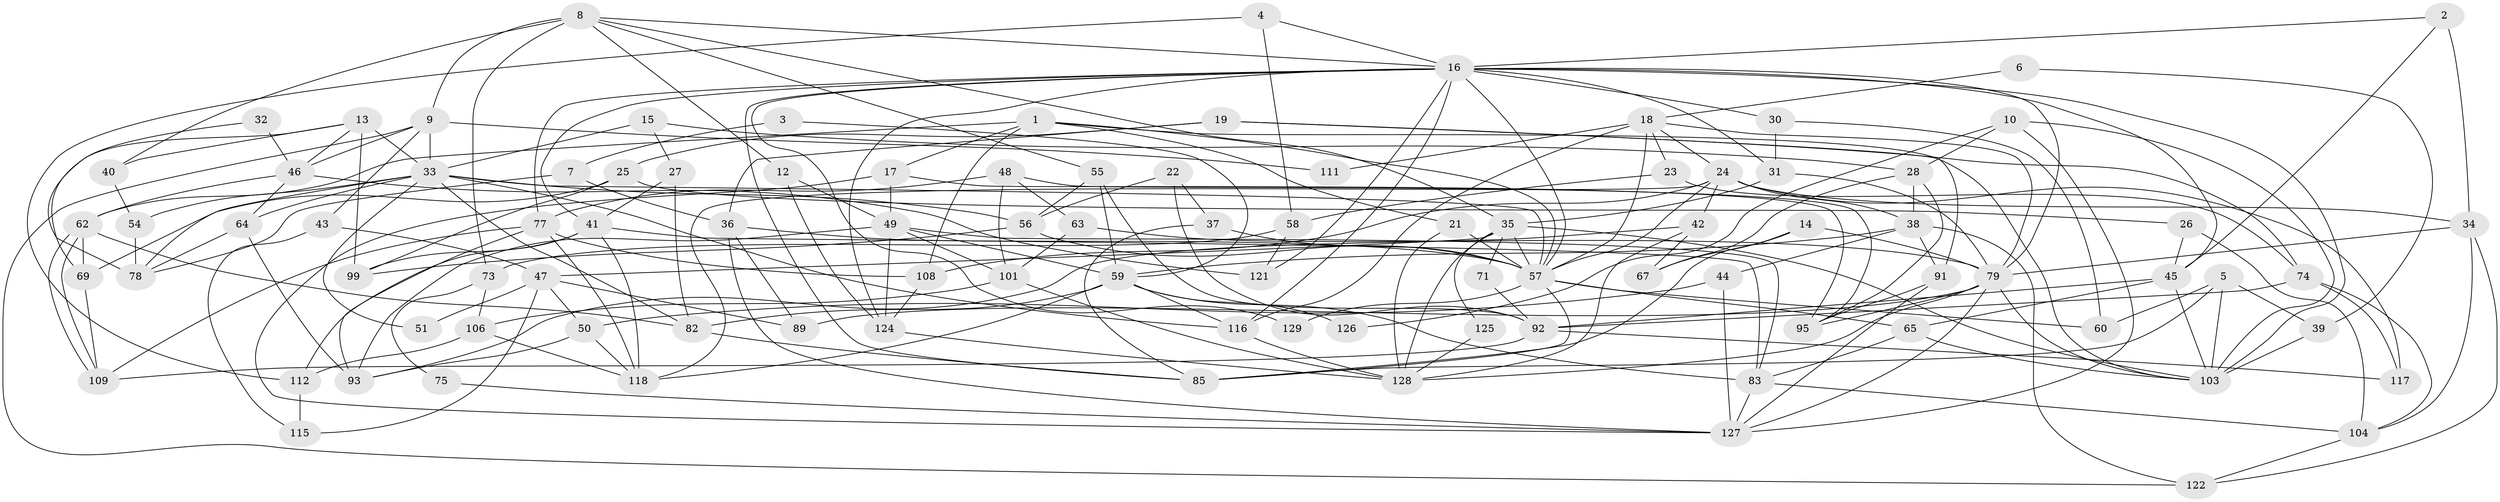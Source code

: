 // original degree distribution, {6: 0.06474820143884892, 3: 0.2805755395683453, 2: 0.14388489208633093, 4: 0.2302158273381295, 8: 0.02158273381294964, 10: 0.007194244604316547, 5: 0.22302158273381295, 7: 0.02877697841726619}
// Generated by graph-tools (version 1.1) at 2025/19/03/04/25 18:19:01]
// undirected, 97 vertices, 228 edges
graph export_dot {
graph [start="1"]
  node [color=gray90,style=filled];
  1;
  2;
  3;
  4;
  5 [super="+61"];
  6;
  7;
  8;
  9 [super="+81"];
  10 [super="+11"];
  12;
  13;
  14;
  15;
  16 [super="+131+76+132+20"];
  17;
  18;
  19;
  21;
  22;
  23;
  24 [super="+52+70"];
  25 [super="+29"];
  26;
  27;
  28 [super="+53"];
  30;
  31;
  32;
  33 [super="+68+97"];
  34;
  35 [super="+86"];
  36;
  37;
  38 [super="+105"];
  39;
  40;
  41;
  42;
  43;
  44;
  45 [super="+96"];
  46 [super="+66"];
  47;
  48;
  49 [super="+100"];
  50;
  51;
  54;
  55;
  56;
  57 [super="+90+120"];
  58;
  59 [super="+102"];
  60;
  62 [super="+84"];
  63;
  64;
  65;
  67;
  69;
  71;
  73;
  74 [super="+94"];
  75;
  77 [super="+80"];
  78;
  79 [super="+87"];
  82;
  83 [super="+110"];
  85 [super="+98"];
  89;
  91;
  92;
  93;
  95;
  99 [super="+113"];
  101 [super="+107"];
  103 [super="+119+114"];
  104;
  106;
  108 [super="+133"];
  109 [super="+138"];
  111;
  112;
  115;
  116;
  117;
  118;
  121;
  122;
  124 [super="+137"];
  125;
  126;
  127 [super="+134"];
  128;
  129;
  1 -- 17;
  1 -- 21;
  1 -- 103;
  1 -- 62;
  1 -- 57;
  1 -- 108;
  2 -- 16;
  2 -- 34;
  2 -- 45;
  3 -- 59;
  3 -- 7;
  4 -- 112;
  4 -- 58;
  4 -- 16;
  5 -- 85;
  5 -- 60;
  5 -- 103 [weight=2];
  5 -- 39;
  6 -- 39;
  6 -- 18;
  7 -- 36;
  7 -- 78;
  8 -- 73;
  8 -- 16;
  8 -- 9 [weight=2];
  8 -- 12;
  8 -- 35;
  8 -- 40;
  8 -- 55;
  9 -- 46;
  9 -- 33;
  9 -- 122;
  9 -- 43;
  9 -- 111;
  10 -- 28;
  10 -- 126;
  10 -- 103;
  10 -- 127;
  12 -- 49;
  12 -- 124;
  13 -- 46;
  13 -- 40;
  13 -- 69;
  13 -- 99;
  13 -- 33 [weight=2];
  14 -- 79;
  14 -- 85;
  14 -- 67;
  15 -- 27;
  15 -- 28;
  15 -- 33;
  16 -- 41;
  16 -- 45;
  16 -- 85;
  16 -- 79 [weight=2];
  16 -- 129;
  16 -- 116;
  16 -- 77;
  16 -- 124;
  16 -- 30;
  16 -- 31;
  16 -- 57;
  16 -- 103;
  16 -- 121;
  17 -- 95;
  17 -- 127;
  17 -- 49;
  18 -- 116;
  18 -- 23;
  18 -- 24;
  18 -- 111;
  18 -- 57 [weight=2];
  18 -- 79;
  19 -- 91;
  19 -- 25;
  19 -- 36;
  19 -- 74;
  21 -- 128;
  21 -- 57;
  22 -- 92;
  22 -- 56;
  22 -- 37;
  23 -- 74;
  23 -- 58;
  24 -- 117;
  24 -- 118;
  24 -- 42;
  24 -- 108;
  24 -- 38;
  24 -- 34;
  24 -- 57;
  25 -- 69;
  25 -- 26;
  25 -- 99;
  26 -- 104;
  26 -- 45;
  27 -- 41;
  27 -- 82;
  28 -- 67;
  28 -- 38;
  28 -- 95;
  30 -- 60;
  30 -- 31;
  31 -- 35;
  31 -- 79;
  32 -- 78;
  32 -- 46;
  33 -- 64;
  33 -- 78;
  33 -- 82;
  33 -- 51;
  33 -- 116;
  33 -- 54;
  33 -- 56;
  33 -- 57;
  34 -- 122;
  34 -- 104;
  34 -- 79;
  35 -- 128;
  35 -- 125;
  35 -- 103;
  35 -- 71;
  35 -- 47;
  35 -- 57;
  36 -- 57;
  36 -- 89;
  36 -- 127;
  37 -- 85;
  37 -- 57;
  38 -- 59;
  38 -- 91;
  38 -- 44;
  38 -- 122;
  39 -- 103;
  40 -- 54;
  41 -- 118;
  41 -- 99;
  41 -- 112;
  41 -- 83;
  42 -- 128;
  42 -- 67;
  42 -- 93;
  43 -- 115;
  43 -- 47;
  44 -- 50;
  44 -- 127;
  45 -- 65;
  45 -- 103;
  45 -- 92;
  46 -- 64;
  46 -- 121 [weight=2];
  46 -- 62;
  47 -- 50;
  47 -- 51;
  47 -- 89;
  47 -- 115;
  48 -- 95;
  48 -- 101;
  48 -- 63;
  48 -- 77;
  49 -- 93;
  49 -- 101;
  49 -- 59;
  49 -- 124;
  49 -- 83;
  50 -- 118;
  50 -- 93;
  54 -- 78;
  55 -- 59;
  55 -- 56;
  55 -- 92;
  56 -- 99;
  56 -- 57;
  57 -- 65;
  57 -- 129;
  57 -- 85;
  57 -- 60;
  58 -- 73;
  58 -- 121;
  59 -- 126;
  59 -- 83;
  59 -- 82;
  59 -- 116;
  59 -- 118;
  62 -- 109;
  62 -- 109;
  62 -- 82;
  62 -- 69;
  63 -- 79;
  63 -- 101;
  64 -- 93;
  64 -- 78;
  65 -- 83;
  65 -- 103 [weight=2];
  69 -- 109;
  71 -- 92;
  73 -- 106;
  73 -- 75;
  74 -- 117;
  74 -- 92;
  74 -- 104;
  75 -- 127;
  77 -- 108;
  77 -- 93;
  77 -- 109;
  77 -- 118;
  79 -- 128;
  79 -- 89;
  79 -- 95;
  79 -- 103;
  79 -- 127;
  82 -- 85;
  83 -- 104;
  83 -- 127;
  91 -- 127;
  91 -- 95;
  92 -- 109;
  92 -- 117;
  101 -- 106;
  101 -- 128;
  104 -- 122;
  106 -- 118;
  106 -- 112;
  108 -- 124;
  112 -- 115;
  116 -- 128;
  124 -- 128;
  125 -- 128;
}
